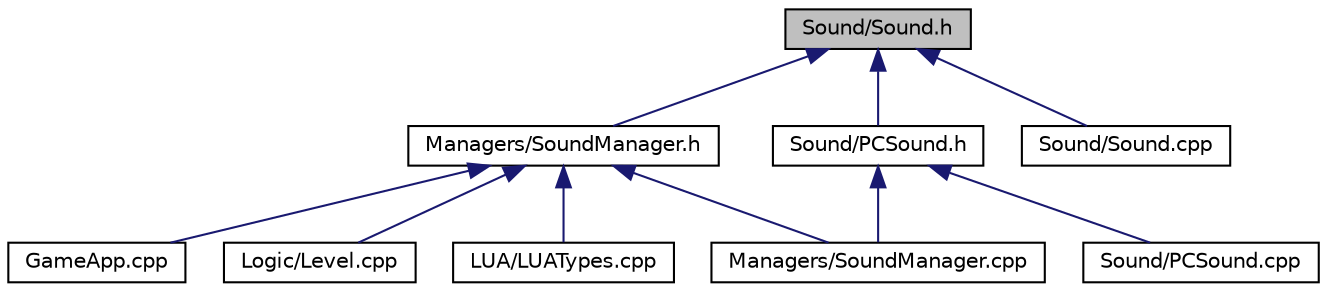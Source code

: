 digraph "Sound/Sound.h"
{
  edge [fontname="Helvetica",fontsize="10",labelfontname="Helvetica",labelfontsize="10"];
  node [fontname="Helvetica",fontsize="10",shape=record];
  Node1 [label="Sound/Sound.h",height=0.2,width=0.4,color="black", fillcolor="grey75", style="filled", fontcolor="black"];
  Node1 -> Node2 [dir="back",color="midnightblue",fontsize="10",style="solid"];
  Node2 [label="Managers/SoundManager.h",height=0.2,width=0.4,color="black", fillcolor="white", style="filled",URL="$SoundManager_8h.html"];
  Node2 -> Node3 [dir="back",color="midnightblue",fontsize="10",style="solid"];
  Node3 [label="GameApp.cpp",height=0.2,width=0.4,color="black", fillcolor="white", style="filled",URL="$GameApp_8cpp.html"];
  Node2 -> Node4 [dir="back",color="midnightblue",fontsize="10",style="solid"];
  Node4 [label="Logic/Level.cpp",height=0.2,width=0.4,color="black", fillcolor="white", style="filled",URL="$Level_8cpp.html"];
  Node2 -> Node5 [dir="back",color="midnightblue",fontsize="10",style="solid"];
  Node5 [label="LUA/LUATypes.cpp",height=0.2,width=0.4,color="black", fillcolor="white", style="filled",URL="$LUATypes_8cpp.html"];
  Node2 -> Node6 [dir="back",color="midnightblue",fontsize="10",style="solid"];
  Node6 [label="Managers/SoundManager.cpp",height=0.2,width=0.4,color="black", fillcolor="white", style="filled",URL="$SoundManager_8cpp.html"];
  Node1 -> Node7 [dir="back",color="midnightblue",fontsize="10",style="solid"];
  Node7 [label="Sound/PCSound.h",height=0.2,width=0.4,color="black", fillcolor="white", style="filled",URL="$PCSound_8h.html"];
  Node7 -> Node6 [dir="back",color="midnightblue",fontsize="10",style="solid"];
  Node7 -> Node8 [dir="back",color="midnightblue",fontsize="10",style="solid"];
  Node8 [label="Sound/PCSound.cpp",height=0.2,width=0.4,color="black", fillcolor="white", style="filled",URL="$PCSound_8cpp.html"];
  Node1 -> Node9 [dir="back",color="midnightblue",fontsize="10",style="solid"];
  Node9 [label="Sound/Sound.cpp",height=0.2,width=0.4,color="black", fillcolor="white", style="filled",URL="$Sound_8cpp.html"];
}
